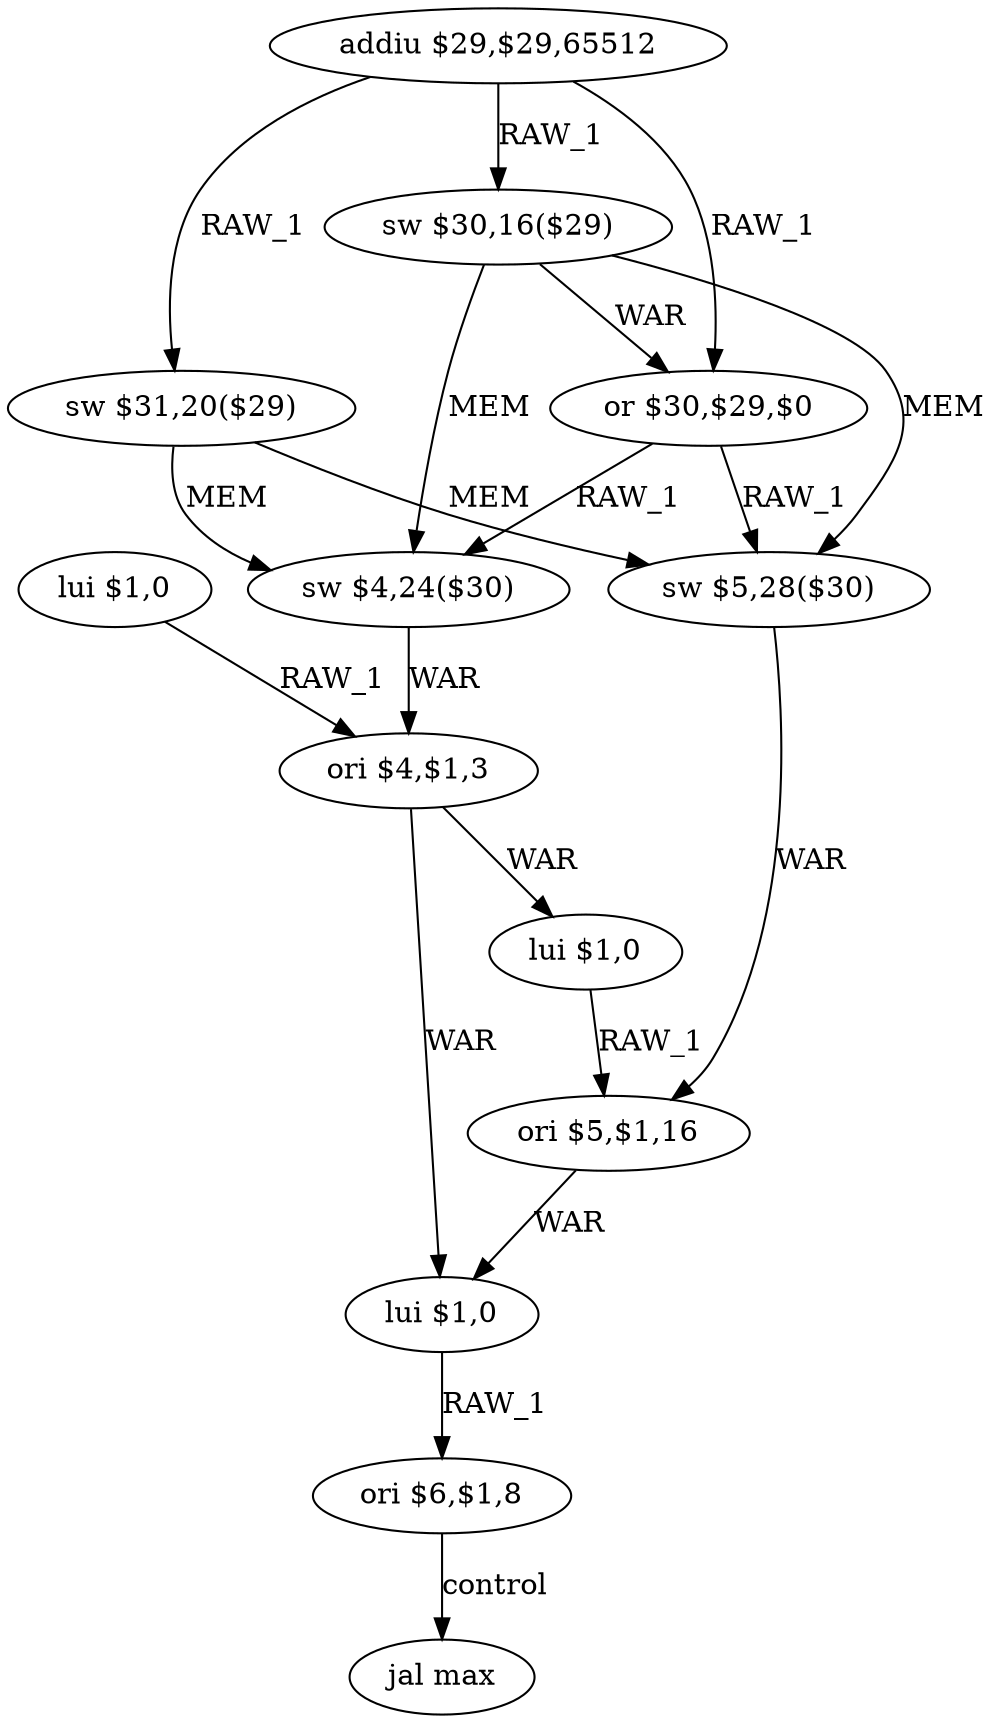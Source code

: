 digraph G1 {
node [shape = ellipse];
i0 [label = "addiu $29,$29,65512"] ;
i0 ->  i1 [label= "RAW_1"];
i0 ->  i2 [label= "RAW_1"];
i0 ->  i3 [label= "RAW_1"];
i1 [label = "sw $31,20($29)"] ;
i1 ->  i4 [label= "MEM"];
i1 ->  i5 [label= "MEM"];
i4 [label = "sw $4,24($30)"] ;
i4 ->  i7 [label= "WAR"];
i7 [label = "ori $4,$1,3"] ;
i7 ->  i8 [label= "WAR"];
i7 ->  i10 [label= "WAR"];
i8 [label = "lui $1,0"] ;
i8 ->  i9 [label= "RAW_1"];
i9 [label = "ori $5,$1,16"] ;
i9 ->  i10 [label= "WAR"];
i10 [label = "lui $1,0"] ;
i10 ->  i11 [label= "RAW_1"];
i11 [label = "ori $6,$1,8"] ;
i11 ->  i12 [label= "control"];
i12 [label = "jal max"] ;
i5 [label = "sw $5,28($30)"] ;
i5 ->  i9 [label= "WAR"];
i2 [label = "sw $30,16($29)"] ;
i2 ->  i3 [label= "WAR"];
i2 ->  i4 [label= "MEM"];
i2 ->  i5 [label= "MEM"];
i3 [label = "or $30,$29,$0"] ;
i3 ->  i4 [label= "RAW_1"];
i3 ->  i5 [label= "RAW_1"];
i6 [label = "lui $1,0"] ;
i6 ->  i7 [label= "RAW_1"];
}
